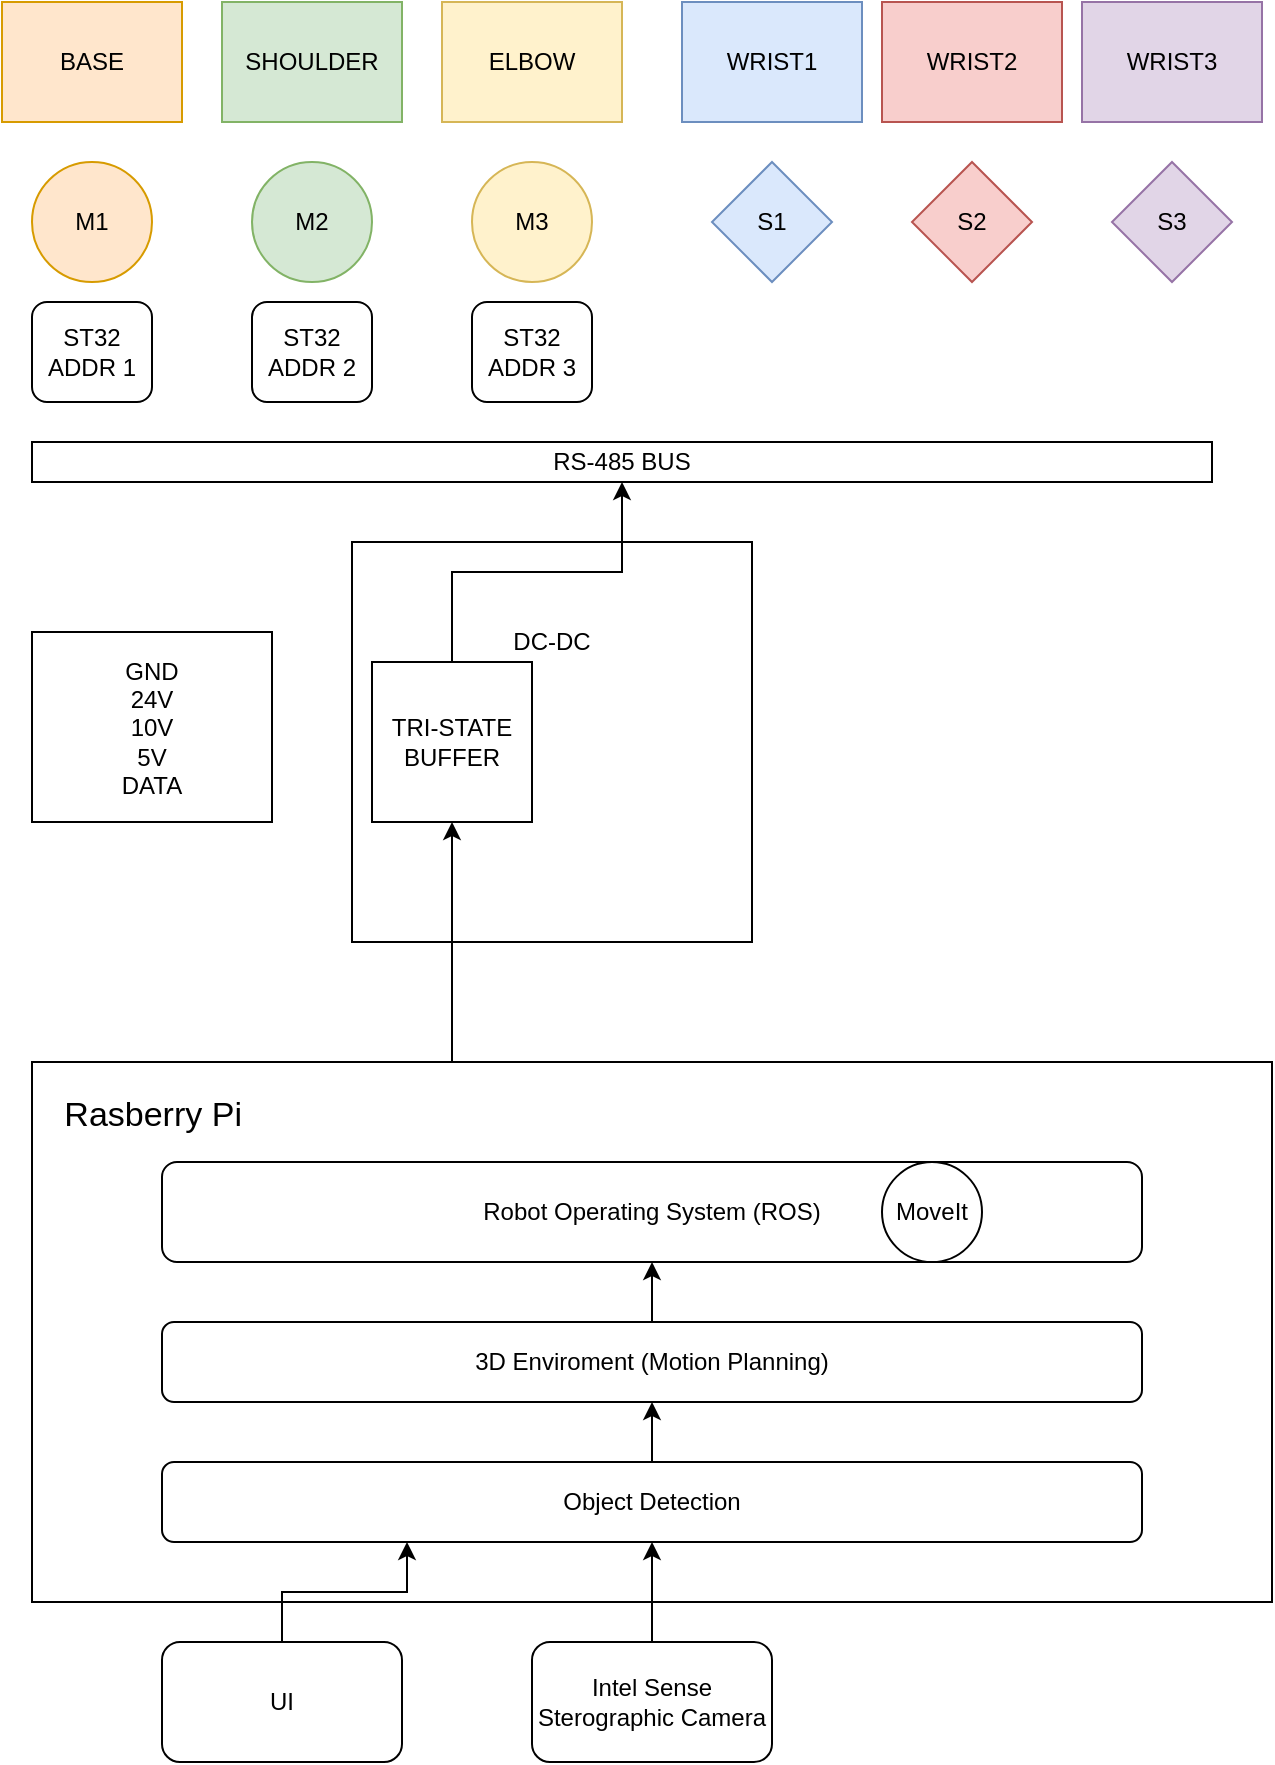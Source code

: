 <mxfile version="12.5.1" type="github">
  <diagram id="L-ai7fAyJBnf2PLU2uu1" name="Page-1">
    <mxGraphModel dx="1422" dy="762" grid="1" gridSize="10" guides="1" tooltips="1" connect="1" arrows="1" fold="1" page="1" pageScale="1" pageWidth="850" pageHeight="1100" math="0" shadow="0">
      <root>
        <mxCell id="0"/>
        <mxCell id="1" parent="0"/>
        <mxCell id="LJsphAcHxgrP_2_Ti7BV-1" value="M1" style="ellipse;whiteSpace=wrap;html=1;aspect=fixed;fillColor=#ffe6cc;strokeColor=#d79b00;" parent="1" vertex="1">
          <mxGeometry x="120" y="180" width="60" height="60" as="geometry"/>
        </mxCell>
        <mxCell id="LJsphAcHxgrP_2_Ti7BV-2" value="M2" style="ellipse;whiteSpace=wrap;html=1;aspect=fixed;fillColor=#d5e8d4;strokeColor=#82b366;" parent="1" vertex="1">
          <mxGeometry x="230" y="180" width="60" height="60" as="geometry"/>
        </mxCell>
        <mxCell id="LJsphAcHxgrP_2_Ti7BV-3" value="M3" style="ellipse;whiteSpace=wrap;html=1;aspect=fixed;fillColor=#fff2cc;strokeColor=#d6b656;" parent="1" vertex="1">
          <mxGeometry x="340" y="180" width="60" height="60" as="geometry"/>
        </mxCell>
        <mxCell id="LJsphAcHxgrP_2_Ti7BV-4" value="S1" style="rhombus;whiteSpace=wrap;html=1;fillColor=#dae8fc;strokeColor=#6c8ebf;" parent="1" vertex="1">
          <mxGeometry x="460" y="180" width="60" height="60" as="geometry"/>
        </mxCell>
        <mxCell id="LJsphAcHxgrP_2_Ti7BV-5" value="S2" style="rhombus;whiteSpace=wrap;html=1;fillColor=#f8cecc;strokeColor=#b85450;" parent="1" vertex="1">
          <mxGeometry x="560" y="180" width="60" height="60" as="geometry"/>
        </mxCell>
        <mxCell id="LJsphAcHxgrP_2_Ti7BV-6" value="S3" style="rhombus;whiteSpace=wrap;html=1;fillColor=#e1d5e7;strokeColor=#9673a6;" parent="1" vertex="1">
          <mxGeometry x="660" y="180" width="60" height="60" as="geometry"/>
        </mxCell>
        <mxCell id="D1XfDUeKwlj6QDrGRqhB-1" value="BASE" style="rounded=0;whiteSpace=wrap;html=1;fillColor=#ffe6cc;strokeColor=#d79b00;" parent="1" vertex="1">
          <mxGeometry x="105" y="100" width="90" height="60" as="geometry"/>
        </mxCell>
        <mxCell id="D1XfDUeKwlj6QDrGRqhB-5" value="SHOULDER" style="rounded=0;whiteSpace=wrap;html=1;fillColor=#d5e8d4;strokeColor=#82b366;" parent="1" vertex="1">
          <mxGeometry x="215" y="100" width="90" height="60" as="geometry"/>
        </mxCell>
        <mxCell id="D1XfDUeKwlj6QDrGRqhB-6" value="ELBOW" style="rounded=0;whiteSpace=wrap;html=1;fillColor=#fff2cc;strokeColor=#d6b656;" parent="1" vertex="1">
          <mxGeometry x="325" y="100" width="90" height="60" as="geometry"/>
        </mxCell>
        <mxCell id="D1XfDUeKwlj6QDrGRqhB-7" value="WRIST1" style="rounded=0;whiteSpace=wrap;html=1;fillColor=#dae8fc;strokeColor=#6c8ebf;" parent="1" vertex="1">
          <mxGeometry x="445" y="100" width="90" height="60" as="geometry"/>
        </mxCell>
        <mxCell id="D1XfDUeKwlj6QDrGRqhB-8" value="WRIST2" style="rounded=0;whiteSpace=wrap;html=1;fillColor=#f8cecc;strokeColor=#b85450;" parent="1" vertex="1">
          <mxGeometry x="545" y="100" width="90" height="60" as="geometry"/>
        </mxCell>
        <mxCell id="D1XfDUeKwlj6QDrGRqhB-9" value="WRIST3" style="rounded=0;whiteSpace=wrap;html=1;fillColor=#e1d5e7;strokeColor=#9673a6;" parent="1" vertex="1">
          <mxGeometry x="645" y="100" width="90" height="60" as="geometry"/>
        </mxCell>
        <mxCell id="D1XfDUeKwlj6QDrGRqhB-10" value="RS-485 BUS" style="rounded=0;whiteSpace=wrap;html=1;" parent="1" vertex="1">
          <mxGeometry x="120" y="320" width="590" height="20" as="geometry"/>
        </mxCell>
        <mxCell id="D1XfDUeKwlj6QDrGRqhB-11" value="ST32&lt;br&gt;ADDR 1" style="rounded=1;whiteSpace=wrap;html=1;" parent="1" vertex="1">
          <mxGeometry x="120" y="250" width="60" height="50" as="geometry"/>
        </mxCell>
        <mxCell id="D1XfDUeKwlj6QDrGRqhB-12" value="ST32&lt;br&gt;ADDR 2" style="rounded=1;whiteSpace=wrap;html=1;" parent="1" vertex="1">
          <mxGeometry x="230" y="250" width="60" height="50" as="geometry"/>
        </mxCell>
        <mxCell id="D1XfDUeKwlj6QDrGRqhB-13" value="ST32&lt;br&gt;ADDR 3" style="rounded=1;whiteSpace=wrap;html=1;" parent="1" vertex="1">
          <mxGeometry x="340" y="250" width="60" height="50" as="geometry"/>
        </mxCell>
        <mxCell id="D1XfDUeKwlj6QDrGRqhB-19" value="&lt;font style=&quot;font-size: 17px&quot;&gt;&amp;nbsp; &amp;nbsp;Rasberry Pi&lt;br&gt;&lt;/font&gt;&lt;br&gt;&lt;br&gt;&lt;br&gt;&lt;br&gt;&lt;br&gt;&lt;br&gt;&lt;br&gt;&lt;br&gt;&lt;br&gt;&lt;br&gt;&lt;br&gt;&lt;br&gt;&lt;br&gt;&lt;br&gt;&lt;br&gt;" style="rounded=0;whiteSpace=wrap;html=1;align=left;" parent="1" vertex="1">
          <mxGeometry x="120" y="630" width="620" height="270" as="geometry"/>
        </mxCell>
        <mxCell id="D1XfDUeKwlj6QDrGRqhB-24" value="Robot Operating System (ROS)" style="rounded=1;whiteSpace=wrap;html=1;" parent="1" vertex="1">
          <mxGeometry x="185" y="680" width="490" height="50" as="geometry"/>
        </mxCell>
        <mxCell id="apjiKr91aq642XJbR5rP-6" style="edgeStyle=orthogonalEdgeStyle;rounded=0;orthogonalLoop=1;jettySize=auto;html=1;exitX=0.5;exitY=0;exitDx=0;exitDy=0;entryX=0.5;entryY=1;entryDx=0;entryDy=0;" parent="1" source="D1XfDUeKwlj6QDrGRqhB-25" target="D1XfDUeKwlj6QDrGRqhB-26" edge="1">
          <mxGeometry relative="1" as="geometry"/>
        </mxCell>
        <mxCell id="D1XfDUeKwlj6QDrGRqhB-25" value="Object Detection" style="rounded=1;whiteSpace=wrap;html=1;" parent="1" vertex="1">
          <mxGeometry x="185" y="830" width="490" height="40" as="geometry"/>
        </mxCell>
        <mxCell id="apjiKr91aq642XJbR5rP-5" style="edgeStyle=orthogonalEdgeStyle;rounded=0;orthogonalLoop=1;jettySize=auto;html=1;exitX=0.5;exitY=0;exitDx=0;exitDy=0;entryX=0.5;entryY=1;entryDx=0;entryDy=0;" parent="1" source="D1XfDUeKwlj6QDrGRqhB-26" target="D1XfDUeKwlj6QDrGRqhB-24" edge="1">
          <mxGeometry relative="1" as="geometry"/>
        </mxCell>
        <mxCell id="D1XfDUeKwlj6QDrGRqhB-26" value="3D Enviroment (Motion Planning)" style="rounded=1;whiteSpace=wrap;html=1;" parent="1" vertex="1">
          <mxGeometry x="185" y="760" width="490" height="40" as="geometry"/>
        </mxCell>
        <mxCell id="apjiKr91aq642XJbR5rP-7" style="edgeStyle=orthogonalEdgeStyle;rounded=0;orthogonalLoop=1;jettySize=auto;html=1;exitX=0.5;exitY=0;exitDx=0;exitDy=0;" parent="1" source="D1XfDUeKwlj6QDrGRqhB-27" target="D1XfDUeKwlj6QDrGRqhB-25" edge="1">
          <mxGeometry relative="1" as="geometry"/>
        </mxCell>
        <mxCell id="D1XfDUeKwlj6QDrGRqhB-27" value="Intel Sense Sterographic Camera" style="rounded=1;whiteSpace=wrap;html=1;" parent="1" vertex="1">
          <mxGeometry x="370" y="920" width="120" height="60" as="geometry"/>
        </mxCell>
        <mxCell id="D1XfDUeKwlj6QDrGRqhB-29" value="MoveIt" style="ellipse;whiteSpace=wrap;html=1;" parent="1" vertex="1">
          <mxGeometry x="545" y="680" width="50" height="50" as="geometry"/>
        </mxCell>
        <mxCell id="apjiKr91aq642XJbR5rP-1" style="edgeStyle=orthogonalEdgeStyle;rounded=0;orthogonalLoop=1;jettySize=auto;html=1;exitX=0.5;exitY=1;exitDx=0;exitDy=0;" parent="1" source="D1XfDUeKwlj6QDrGRqhB-24" target="D1XfDUeKwlj6QDrGRqhB-24" edge="1">
          <mxGeometry relative="1" as="geometry"/>
        </mxCell>
        <mxCell id="apjiKr91aq642XJbR5rP-10" style="edgeStyle=orthogonalEdgeStyle;rounded=0;orthogonalLoop=1;jettySize=auto;html=1;exitX=0.5;exitY=0;exitDx=0;exitDy=0;entryX=0.25;entryY=1;entryDx=0;entryDy=0;" parent="1" source="apjiKr91aq642XJbR5rP-8" target="D1XfDUeKwlj6QDrGRqhB-25" edge="1">
          <mxGeometry relative="1" as="geometry"/>
        </mxCell>
        <mxCell id="apjiKr91aq642XJbR5rP-8" value="UI" style="rounded=1;whiteSpace=wrap;html=1;" parent="1" vertex="1">
          <mxGeometry x="185" y="920" width="120" height="60" as="geometry"/>
        </mxCell>
        <mxCell id="ZilJrME4boIQB_C252Rv-3" value="DC-DC&lt;br&gt;&lt;br&gt;&lt;br&gt;&lt;br&gt;&lt;br&gt;&lt;br&gt;&lt;br&gt;&lt;br&gt;" style="whiteSpace=wrap;html=1;aspect=fixed;" vertex="1" parent="1">
          <mxGeometry x="280" y="370" width="200" height="200" as="geometry"/>
        </mxCell>
        <mxCell id="ZilJrME4boIQB_C252Rv-5" style="edgeStyle=orthogonalEdgeStyle;rounded=0;orthogonalLoop=1;jettySize=auto;html=1;exitX=0.5;exitY=0;exitDx=0;exitDy=0;entryX=0.5;entryY=1;entryDx=0;entryDy=0;" edge="1" parent="1" source="ZilJrME4boIQB_C252Rv-2" target="D1XfDUeKwlj6QDrGRqhB-10">
          <mxGeometry relative="1" as="geometry"/>
        </mxCell>
        <mxCell id="ZilJrME4boIQB_C252Rv-2" value="TRI-STATE BUFFER" style="whiteSpace=wrap;html=1;aspect=fixed;" vertex="1" parent="1">
          <mxGeometry x="290" y="430" width="80" height="80" as="geometry"/>
        </mxCell>
        <mxCell id="ZilJrME4boIQB_C252Rv-4" style="edgeStyle=orthogonalEdgeStyle;rounded=0;orthogonalLoop=1;jettySize=auto;html=1;exitX=0.25;exitY=0;exitDx=0;exitDy=0;entryX=0.5;entryY=1;entryDx=0;entryDy=0;" edge="1" parent="1" source="D1XfDUeKwlj6QDrGRqhB-19" target="ZilJrME4boIQB_C252Rv-2">
          <mxGeometry relative="1" as="geometry">
            <Array as="points">
              <mxPoint x="330" y="630"/>
            </Array>
          </mxGeometry>
        </mxCell>
        <mxCell id="ZilJrME4boIQB_C252Rv-6" value="GND&lt;br&gt;24V&lt;br&gt;10V&lt;br&gt;5V&lt;br&gt;DATA" style="rounded=0;whiteSpace=wrap;html=1;" vertex="1" parent="1">
          <mxGeometry x="120" y="415" width="120" height="95" as="geometry"/>
        </mxCell>
      </root>
    </mxGraphModel>
  </diagram>
</mxfile>
